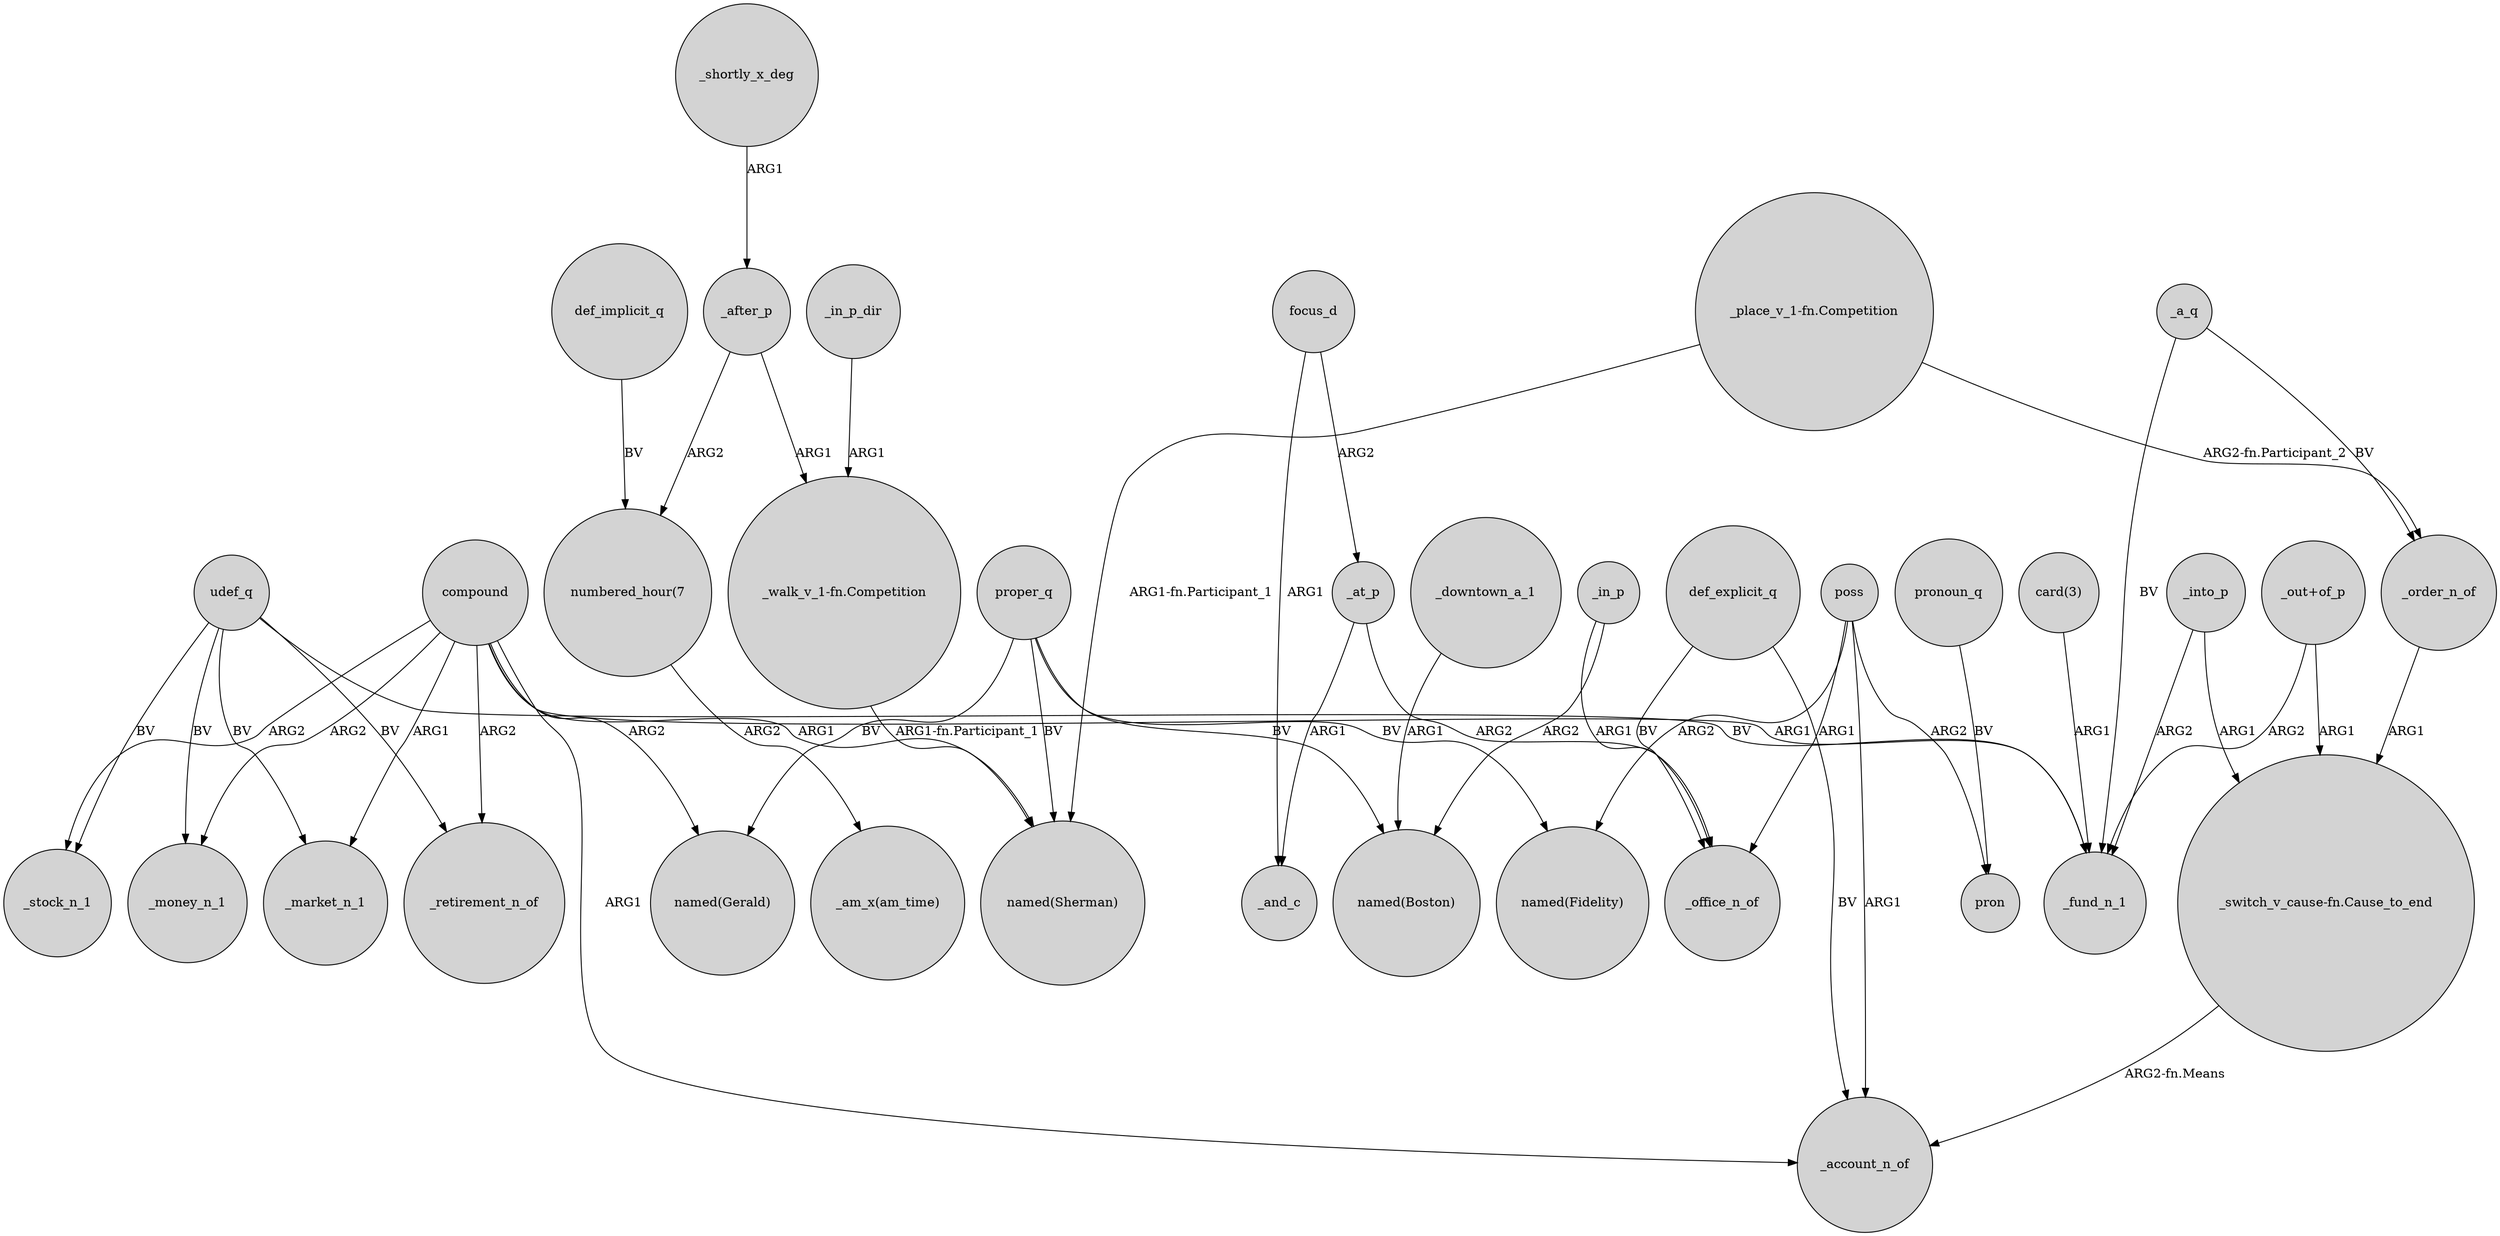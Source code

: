 digraph {
	node [shape=circle style=filled]
	_shortly_x_deg -> _after_p [label=ARG1]
	compound -> "named(Sherman)" [label=ARG1]
	_in_p_dir -> "_walk_v_1-fn.Competition" [label=ARG1]
	udef_q -> _market_n_1 [label=BV]
	proper_q -> "named(Gerald)" [label=BV]
	_after_p -> "numbered_hour(7":"30)" [label=ARG2]
	_a_q -> _order_n_of [label=BV]
	_in_p -> _office_n_of [label=ARG1]
	"_walk_v_1-fn.Competition" -> "named(Sherman)" [label="ARG1-fn.Participant_1"]
	_a_q -> _fund_n_1 [label=BV]
	_order_n_of -> "_switch_v_cause-fn.Cause_to_end" [label=ARG1]
	udef_q -> _fund_n_1 [label=BV]
	"_out+of_p" -> _fund_n_1 [label=ARG2]
	_into_p -> _fund_n_1 [label=ARG2]
	"card(3)" -> _fund_n_1 [label=ARG1]
	_in_p -> "named(Boston)" [label=ARG2]
	def_implicit_q -> "numbered_hour(7":"30)" [label=BV]
	proper_q -> "named(Boston)" [label=BV]
	proper_q -> "named(Sherman)" [label=BV]
	def_explicit_q -> _account_n_of [label=BV]
	"numbered_hour(7":"30)" -> "_am_x(am_time)" [label=ARG2]
	compound -> "named(Gerald)" [label=ARG2]
	focus_d -> _at_p [label=ARG2]
	_at_p -> _and_c [label=ARG1]
	"_out+of_p" -> "_switch_v_cause-fn.Cause_to_end" [label=ARG1]
	_downtown_a_1 -> "named(Boston)" [label=ARG1]
	"_place_v_1-fn.Competition" -> "named(Sherman)" [label="ARG1-fn.Participant_1"]
	compound -> _retirement_n_of [label=ARG2]
	poss -> _office_n_of [label=ARG1]
	pronoun_q -> pron [label=BV]
	poss -> pron [label=ARG2]
	udef_q -> _stock_n_1 [label=BV]
	poss -> "named(Fidelity)" [label=ARG2]
	udef_q -> _money_n_1 [label=BV]
	_into_p -> "_switch_v_cause-fn.Cause_to_end" [label=ARG1]
	_at_p -> _office_n_of [label=ARG2]
	compound -> _stock_n_1 [label=ARG2]
	focus_d -> _and_c [label=ARG1]
	compound -> _money_n_1 [label=ARG2]
	udef_q -> _retirement_n_of [label=BV]
	def_explicit_q -> _office_n_of [label=BV]
	_after_p -> "_walk_v_1-fn.Competition" [label=ARG1]
	poss -> _account_n_of [label=ARG1]
	compound -> _market_n_1 [label=ARG1]
	compound -> _account_n_of [label=ARG1]
	"_place_v_1-fn.Competition" -> _order_n_of [label="ARG2-fn.Participant_2"]
	proper_q -> "named(Fidelity)" [label=BV]
	compound -> _fund_n_1 [label=ARG1]
	"_switch_v_cause-fn.Cause_to_end" -> _account_n_of [label="ARG2-fn.Means"]
}
